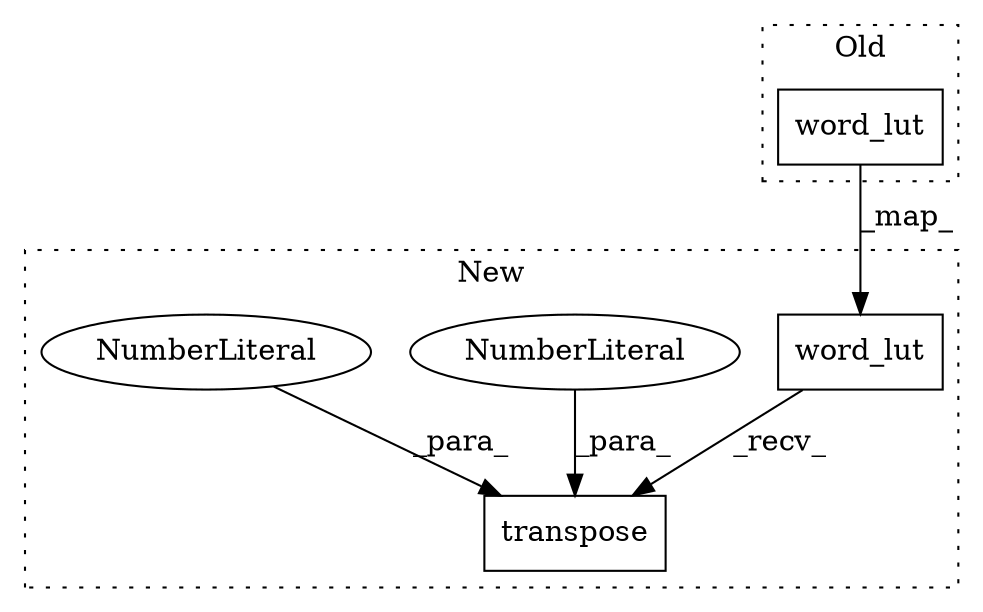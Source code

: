 digraph G {
subgraph cluster0 {
1 [label="word_lut" a="32" s="3980,3994" l="9,1" shape="box"];
label = "Old";
style="dotted";
}
subgraph cluster1 {
2 [label="word_lut" a="32" s="4010,4024" l="9,1" shape="box"];
3 [label="transpose" a="32" s="4026,4039" l="10,1" shape="box"];
4 [label="NumberLiteral" a="34" s="4036" l="1" shape="ellipse"];
5 [label="NumberLiteral" a="34" s="4038" l="1" shape="ellipse"];
label = "New";
style="dotted";
}
1 -> 2 [label="_map_"];
2 -> 3 [label="_recv_"];
4 -> 3 [label="_para_"];
5 -> 3 [label="_para_"];
}